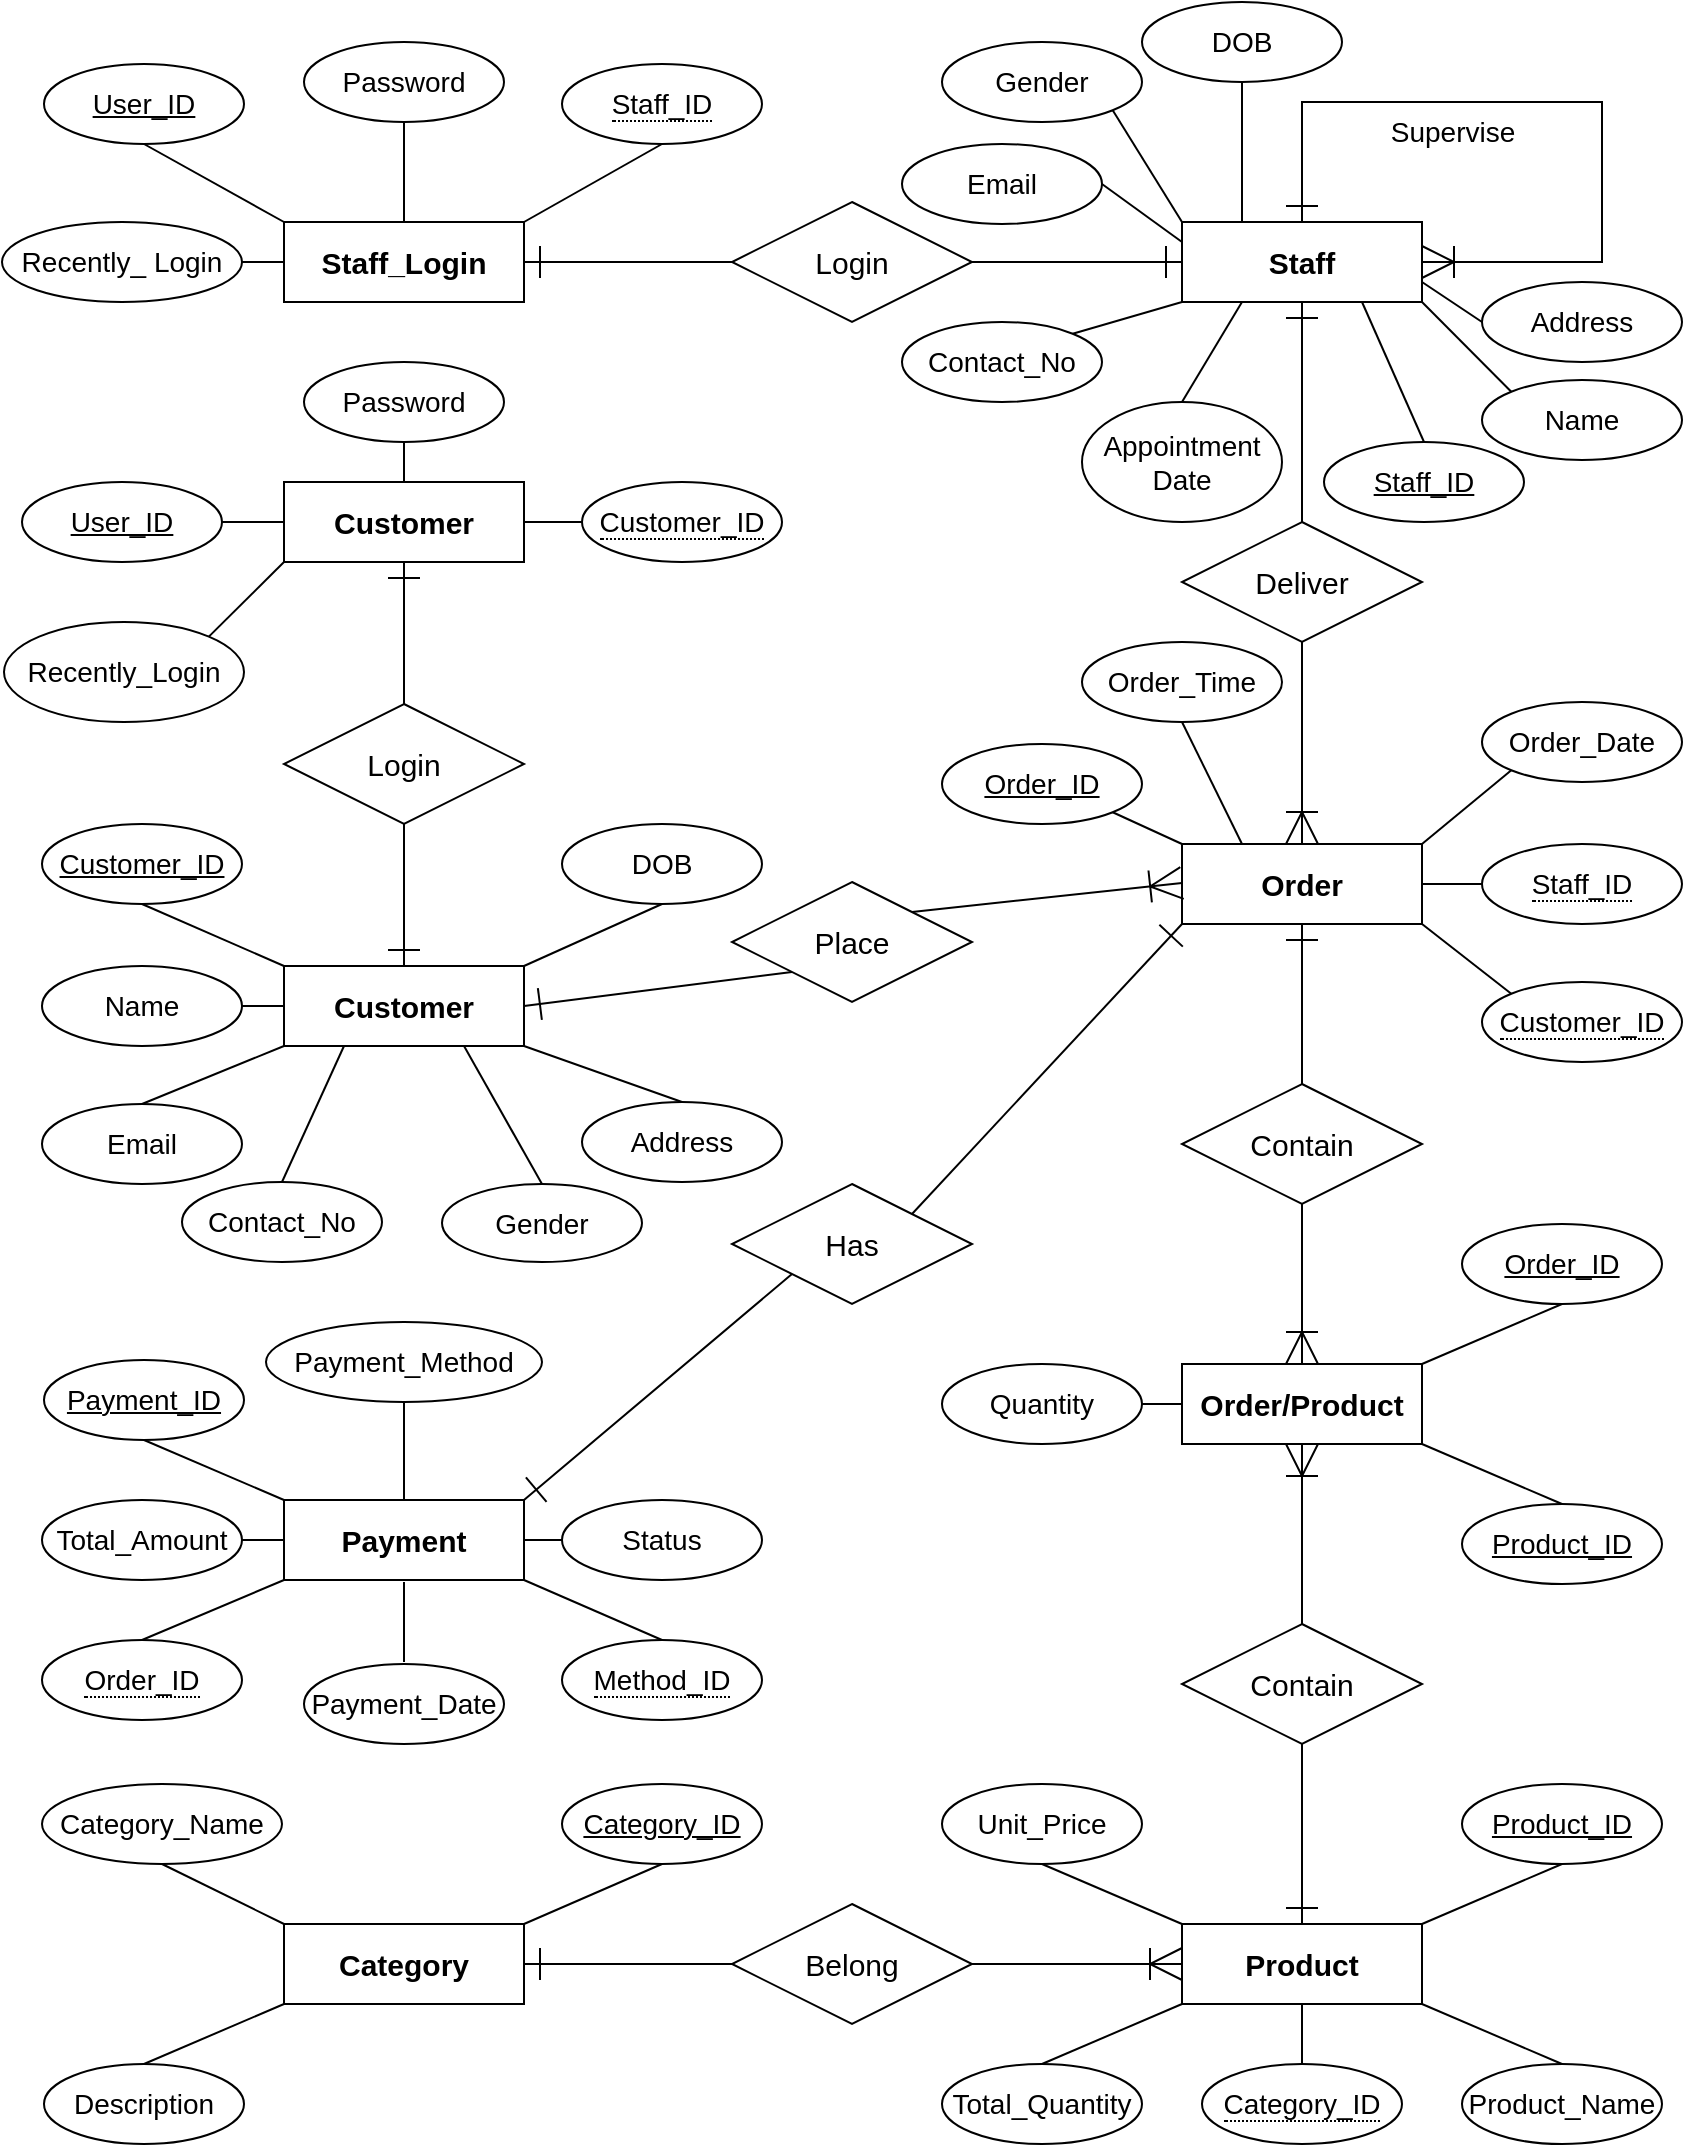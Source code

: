 <mxfile version="22.1.17" type="github">
  <diagram id="R2lEEEUBdFMjLlhIrx00" name="Page-1">
    <mxGraphModel dx="936" dy="636" grid="1" gridSize="10" guides="1" tooltips="1" connect="1" arrows="1" fold="1" page="1" pageScale="1" pageWidth="850" pageHeight="1100" math="0" shadow="0" extFonts="Permanent Marker^https://fonts.googleapis.com/css?family=Permanent+Marker">
      <root>
        <mxCell id="0" />
        <mxCell id="1" parent="0" />
        <mxCell id="HHtx3UaV1CVex7Vy0g1h-6" value="" style="endArrow=none;html=1;rounded=0;exitX=0;exitY=0;exitDx=0;exitDy=0;entryX=0.5;entryY=1;entryDx=0;entryDy=0;" parent="1" source="HHtx3UaV1CVex7Vy0g1h-28" target="HHtx3UaV1CVex7Vy0g1h-29" edge="1">
          <mxGeometry width="50" height="50" relative="1" as="geometry">
            <mxPoint x="160" y="492" as="sourcePoint" />
            <mxPoint x="80" y="462" as="targetPoint" />
          </mxGeometry>
        </mxCell>
        <mxCell id="HHtx3UaV1CVex7Vy0g1h-12" value="" style="endArrow=none;html=1;rounded=0;exitX=0;exitY=0.5;exitDx=0;exitDy=0;entryX=1;entryY=0.5;entryDx=0;entryDy=0;" parent="1" source="HHtx3UaV1CVex7Vy0g1h-28" target="HHtx3UaV1CVex7Vy0g1h-30" edge="1">
          <mxGeometry width="50" height="50" relative="1" as="geometry">
            <mxPoint x="160" y="522" as="sourcePoint" />
            <mxPoint x="120" y="522" as="targetPoint" />
          </mxGeometry>
        </mxCell>
        <mxCell id="HHtx3UaV1CVex7Vy0g1h-21" value="" style="endArrow=none;html=1;rounded=0;entryX=0.5;entryY=0;entryDx=0;entryDy=0;exitX=1;exitY=1;exitDx=0;exitDy=0;" parent="1" source="HHtx3UaV1CVex7Vy0g1h-28" target="HHtx3UaV1CVex7Vy0g1h-36" edge="1">
          <mxGeometry width="50" height="50" relative="1" as="geometry">
            <mxPoint x="220" y="492" as="sourcePoint" />
            <mxPoint x="220" y="440" as="targetPoint" />
          </mxGeometry>
        </mxCell>
        <mxCell id="HHtx3UaV1CVex7Vy0g1h-22" value="" style="endArrow=none;html=1;rounded=0;exitX=1;exitY=0;exitDx=0;exitDy=0;entryX=0.5;entryY=1;entryDx=0;entryDy=0;" parent="1" source="HHtx3UaV1CVex7Vy0g1h-28" target="HHtx3UaV1CVex7Vy0g1h-34" edge="1">
          <mxGeometry width="50" height="50" relative="1" as="geometry">
            <mxPoint x="250" y="492" as="sourcePoint" />
            <mxPoint x="297.109" y="456.142" as="targetPoint" />
          </mxGeometry>
        </mxCell>
        <mxCell id="HHtx3UaV1CVex7Vy0g1h-23" value="" style="endArrow=none;html=1;rounded=0;exitX=0.5;exitY=0;exitDx=0;exitDy=0;entryX=0;entryY=1;entryDx=0;entryDy=0;" parent="1" source="HHtx3UaV1CVex7Vy0g1h-32" target="HHtx3UaV1CVex7Vy0g1h-28" edge="1">
          <mxGeometry width="50" height="50" relative="1" as="geometry">
            <mxPoint x="95" y="582" as="sourcePoint" />
            <mxPoint x="160" y="552" as="targetPoint" />
          </mxGeometry>
        </mxCell>
        <mxCell id="HHtx3UaV1CVex7Vy0g1h-24" value="" style="endArrow=none;html=1;rounded=0;exitX=0.75;exitY=1;exitDx=0;exitDy=0;entryX=0.5;entryY=0;entryDx=0;entryDy=0;" parent="1" source="HHtx3UaV1CVex7Vy0g1h-28" target="HHtx3UaV1CVex7Vy0g1h-33" edge="1">
          <mxGeometry width="50" height="50" relative="1" as="geometry">
            <mxPoint x="250" y="552" as="sourcePoint" />
            <mxPoint x="281" y="592" as="targetPoint" />
          </mxGeometry>
        </mxCell>
        <mxCell id="HHtx3UaV1CVex7Vy0g1h-25" value="" style="endArrow=none;html=1;rounded=0;entryX=0.5;entryY=0;entryDx=0;entryDy=0;exitX=0.25;exitY=1;exitDx=0;exitDy=0;" parent="1" source="HHtx3UaV1CVex7Vy0g1h-28" target="HHtx3UaV1CVex7Vy0g1h-35" edge="1">
          <mxGeometry width="50" height="50" relative="1" as="geometry">
            <mxPoint x="200" y="580" as="sourcePoint" />
            <mxPoint x="220" y="592" as="targetPoint" />
          </mxGeometry>
        </mxCell>
        <mxCell id="HHtx3UaV1CVex7Vy0g1h-28" value="&lt;h3 style=&quot;border-color: var(--border-color);&quot;&gt;&lt;font style=&quot;border-color: var(--border-color); font-size: 15px;&quot; face=&quot;arial&quot;&gt;Customer&lt;/font&gt;&lt;/h3&gt;" style="whiteSpace=wrap;html=1;align=center;" parent="1" vertex="1">
          <mxGeometry x="141" y="492" width="120" height="40" as="geometry" />
        </mxCell>
        <mxCell id="HHtx3UaV1CVex7Vy0g1h-29" value="&lt;font style=&quot;font-size: 14px;&quot;&gt;Customer_ID&lt;/font&gt;" style="ellipse;whiteSpace=wrap;html=1;align=center;fontStyle=4;" parent="1" vertex="1">
          <mxGeometry x="20" y="421" width="100" height="40" as="geometry" />
        </mxCell>
        <mxCell id="HHtx3UaV1CVex7Vy0g1h-30" value="&lt;font style=&quot;font-size: 14px;&quot;&gt;Name&lt;/font&gt;" style="ellipse;whiteSpace=wrap;html=1;align=center;" parent="1" vertex="1">
          <mxGeometry x="20" y="492" width="100" height="40" as="geometry" />
        </mxCell>
        <mxCell id="HHtx3UaV1CVex7Vy0g1h-32" value="&lt;font style=&quot;font-size: 14px;&quot;&gt;Email&lt;/font&gt;" style="ellipse;whiteSpace=wrap;html=1;align=center;" parent="1" vertex="1">
          <mxGeometry x="20" y="561" width="100" height="40" as="geometry" />
        </mxCell>
        <mxCell id="HHtx3UaV1CVex7Vy0g1h-33" value="&lt;font style=&quot;font-size: 14px;&quot;&gt;Gender&lt;/font&gt;" style="ellipse;whiteSpace=wrap;html=1;align=center;" parent="1" vertex="1">
          <mxGeometry x="220" y="601" width="100" height="39" as="geometry" />
        </mxCell>
        <mxCell id="HHtx3UaV1CVex7Vy0g1h-34" value="&lt;font style=&quot;font-size: 14px;&quot;&gt;DOB&lt;/font&gt;" style="ellipse;whiteSpace=wrap;html=1;align=center;" parent="1" vertex="1">
          <mxGeometry x="280" y="421" width="100" height="40" as="geometry" />
        </mxCell>
        <mxCell id="HHtx3UaV1CVex7Vy0g1h-35" value="&lt;font style=&quot;font-size: 14px;&quot;&gt;Contact_No&lt;/font&gt;" style="ellipse;whiteSpace=wrap;html=1;align=center;" parent="1" vertex="1">
          <mxGeometry x="90" y="600" width="100" height="40" as="geometry" />
        </mxCell>
        <mxCell id="HHtx3UaV1CVex7Vy0g1h-36" value="&lt;font style=&quot;font-size: 14px;&quot;&gt;Address&lt;/font&gt;" style="ellipse;whiteSpace=wrap;html=1;align=center;" parent="1" vertex="1">
          <mxGeometry x="290" y="560" width="100" height="40" as="geometry" />
        </mxCell>
        <mxCell id="HHtx3UaV1CVex7Vy0g1h-38" value="&lt;font style=&quot;font-size: 15px;&quot;&gt;Place&lt;/font&gt;" style="shape=rhombus;perimeter=rhombusPerimeter;whiteSpace=wrap;html=1;align=center;" parent="1" vertex="1">
          <mxGeometry x="365" y="450" width="120" height="60" as="geometry" />
        </mxCell>
        <mxCell id="HHtx3UaV1CVex7Vy0g1h-39" value="&lt;h3 style=&quot;border-color: var(--border-color);&quot;&gt;&lt;font style=&quot;border-color: var(--border-color); font-size: 15px;&quot; face=&quot;arial&quot;&gt;Order&lt;/font&gt;&lt;/h3&gt;" style="whiteSpace=wrap;html=1;align=center;" parent="1" vertex="1">
          <mxGeometry x="590" y="431" width="120" height="40" as="geometry" />
        </mxCell>
        <mxCell id="HHtx3UaV1CVex7Vy0g1h-40" value="" style="endArrow=none;html=1;rounded=0;exitX=1;exitY=0.5;exitDx=0;exitDy=0;entryX=0;entryY=1;entryDx=0;entryDy=0;startArrow=ERone;startFill=0;targetPerimeterSpacing=13;startSize=14;" parent="1" source="HHtx3UaV1CVex7Vy0g1h-28" target="HHtx3UaV1CVex7Vy0g1h-38" edge="1">
          <mxGeometry relative="1" as="geometry">
            <mxPoint x="350" y="472" as="sourcePoint" />
            <mxPoint x="365" y="499" as="targetPoint" />
          </mxGeometry>
        </mxCell>
        <mxCell id="HHtx3UaV1CVex7Vy0g1h-42" value="" style="endArrow=ERoneToMany;html=1;rounded=0;exitX=1;exitY=0;exitDx=0;exitDy=0;entryX=0;entryY=0.5;entryDx=0;entryDy=0;startArrow=none;startFill=0;targetPerimeterSpacing=13;endFill=0;startSize=6;endSize=14;" parent="1" source="HHtx3UaV1CVex7Vy0g1h-38" edge="1">
          <mxGeometry relative="1" as="geometry">
            <mxPoint x="486" y="450.5" as="sourcePoint" />
            <mxPoint x="590" y="450.5" as="targetPoint" />
          </mxGeometry>
        </mxCell>
        <mxCell id="HHtx3UaV1CVex7Vy0g1h-43" value="&lt;font style=&quot;font-size: 14px;&quot;&gt;Order_ID&lt;/font&gt;" style="ellipse;whiteSpace=wrap;html=1;align=center;fontStyle=4;" parent="1" vertex="1">
          <mxGeometry x="470" y="381" width="100" height="40" as="geometry" />
        </mxCell>
        <mxCell id="HHtx3UaV1CVex7Vy0g1h-44" value="" style="endArrow=none;html=1;rounded=0;exitX=1;exitY=1;exitDx=0;exitDy=0;entryX=0;entryY=0;entryDx=0;entryDy=0;" parent="1" source="HHtx3UaV1CVex7Vy0g1h-43" target="HHtx3UaV1CVex7Vy0g1h-39" edge="1">
          <mxGeometry relative="1" as="geometry">
            <mxPoint x="350" y="561" as="sourcePoint" />
            <mxPoint x="510" y="561" as="targetPoint" />
          </mxGeometry>
        </mxCell>
        <mxCell id="HHtx3UaV1CVex7Vy0g1h-47" value="" style="endArrow=none;html=1;rounded=0;exitX=0;exitY=1;exitDx=0;exitDy=0;entryX=1;entryY=0;entryDx=0;entryDy=0;" parent="1" source="HHtx3UaV1CVex7Vy0g1h-51" target="HHtx3UaV1CVex7Vy0g1h-39" edge="1">
          <mxGeometry relative="1" as="geometry">
            <mxPoint x="800" y="462" as="sourcePoint" />
            <mxPoint x="800" y="502" as="targetPoint" />
          </mxGeometry>
        </mxCell>
        <mxCell id="HHtx3UaV1CVex7Vy0g1h-49" value="" style="endArrow=none;html=1;rounded=0;exitX=0.5;exitY=1;exitDx=0;exitDy=0;entryX=0.25;entryY=0;entryDx=0;entryDy=0;" parent="1" source="HHtx3UaV1CVex7Vy0g1h-53" target="HHtx3UaV1CVex7Vy0g1h-39" edge="1">
          <mxGeometry relative="1" as="geometry">
            <mxPoint x="780" y="391" as="sourcePoint" />
            <mxPoint x="660" y="441" as="targetPoint" />
          </mxGeometry>
        </mxCell>
        <mxCell id="HHtx3UaV1CVex7Vy0g1h-51" value="&lt;font style=&quot;font-size: 14px;&quot;&gt;Order_Date&lt;/font&gt;" style="ellipse;whiteSpace=wrap;html=1;align=center;" parent="1" vertex="1">
          <mxGeometry x="740" y="360" width="100" height="40" as="geometry" />
        </mxCell>
        <mxCell id="HHtx3UaV1CVex7Vy0g1h-53" value="&lt;font style=&quot;font-size: 14px;&quot;&gt;Order_Time&lt;/font&gt;" style="ellipse;whiteSpace=wrap;html=1;align=center;" parent="1" vertex="1">
          <mxGeometry x="540" y="330" width="100" height="40" as="geometry" />
        </mxCell>
        <mxCell id="HHtx3UaV1CVex7Vy0g1h-55" value="&lt;span style=&quot;border-bottom: 1px dotted&quot;&gt;&lt;font style=&quot;font-size: 14px;&quot;&gt;Customer_ID&lt;/font&gt;&lt;/span&gt;" style="ellipse;whiteSpace=wrap;html=1;align=center;" parent="1" vertex="1">
          <mxGeometry x="740" y="500" width="100" height="40" as="geometry" />
        </mxCell>
        <mxCell id="HHtx3UaV1CVex7Vy0g1h-56" value="" style="endArrow=none;html=1;rounded=0;exitX=1;exitY=1;exitDx=0;exitDy=0;entryX=0;entryY=0;entryDx=0;entryDy=0;" parent="1" source="HHtx3UaV1CVex7Vy0g1h-39" target="HHtx3UaV1CVex7Vy0g1h-55" edge="1">
          <mxGeometry relative="1" as="geometry">
            <mxPoint x="520" y="401" as="sourcePoint" />
            <mxPoint x="600" y="441" as="targetPoint" />
          </mxGeometry>
        </mxCell>
        <mxCell id="HHtx3UaV1CVex7Vy0g1h-58" value="&lt;span style=&quot;font-size: 15px;&quot;&gt;Contain&lt;/span&gt;" style="shape=rhombus;perimeter=rhombusPerimeter;whiteSpace=wrap;html=1;align=center;" parent="1" vertex="1">
          <mxGeometry x="590" y="551" width="120" height="60" as="geometry" />
        </mxCell>
        <mxCell id="HHtx3UaV1CVex7Vy0g1h-59" value="" style="endArrow=none;html=1;rounded=0;exitX=0.5;exitY=1;exitDx=0;exitDy=0;entryX=0.5;entryY=0;entryDx=0;entryDy=0;startArrow=ERone;startFill=0;targetPerimeterSpacing=13;endSize=6;startSize=14;" parent="1" source="HHtx3UaV1CVex7Vy0g1h-39" target="HHtx3UaV1CVex7Vy0g1h-58" edge="1">
          <mxGeometry relative="1" as="geometry">
            <mxPoint x="271" y="461" as="sourcePoint" />
            <mxPoint x="375" y="461" as="targetPoint" />
          </mxGeometry>
        </mxCell>
        <mxCell id="HHtx3UaV1CVex7Vy0g1h-60" value="&lt;h3 style=&quot;border-color: var(--border-color);&quot;&gt;&lt;font style=&quot;border-color: var(--border-color); font-size: 15px;&quot; face=&quot;arial&quot;&gt;Order/Product&lt;/font&gt;&lt;/h3&gt;" style="whiteSpace=wrap;html=1;align=center;" parent="1" vertex="1">
          <mxGeometry x="590" y="691" width="120" height="40" as="geometry" />
        </mxCell>
        <mxCell id="HHtx3UaV1CVex7Vy0g1h-61" value="" style="endArrow=ERoneToMany;html=1;rounded=0;exitX=0.5;exitY=1;exitDx=0;exitDy=0;entryX=0.5;entryY=0;entryDx=0;entryDy=0;startArrow=none;startFill=0;targetPerimeterSpacing=13;endFill=0;endSize=14;" parent="1" source="HHtx3UaV1CVex7Vy0g1h-58" target="HHtx3UaV1CVex7Vy0g1h-60" edge="1">
          <mxGeometry relative="1" as="geometry">
            <mxPoint x="496" y="460.5" as="sourcePoint" />
            <mxPoint x="600" y="460.5" as="targetPoint" />
          </mxGeometry>
        </mxCell>
        <mxCell id="HHtx3UaV1CVex7Vy0g1h-62" value="&lt;font style=&quot;font-size: 14px;&quot;&gt;Order_ID&lt;/font&gt;" style="ellipse;whiteSpace=wrap;html=1;align=center;fontStyle=4;" parent="1" vertex="1">
          <mxGeometry x="730" y="621" width="100" height="40" as="geometry" />
        </mxCell>
        <mxCell id="HHtx3UaV1CVex7Vy0g1h-63" value="&lt;font style=&quot;font-size: 14px;&quot;&gt;Product_ID&lt;/font&gt;" style="ellipse;whiteSpace=wrap;html=1;align=center;fontStyle=4;" parent="1" vertex="1">
          <mxGeometry x="730" y="761" width="100" height="40" as="geometry" />
        </mxCell>
        <mxCell id="HHtx3UaV1CVex7Vy0g1h-64" value="" style="endArrow=none;html=1;rounded=0;exitX=1;exitY=1;exitDx=0;exitDy=0;entryX=0.5;entryY=0;entryDx=0;entryDy=0;" parent="1" source="HHtx3UaV1CVex7Vy0g1h-60" target="HHtx3UaV1CVex7Vy0g1h-63" edge="1">
          <mxGeometry relative="1" as="geometry">
            <mxPoint x="720" y="481" as="sourcePoint" />
            <mxPoint x="780" y="521" as="targetPoint" />
          </mxGeometry>
        </mxCell>
        <mxCell id="HHtx3UaV1CVex7Vy0g1h-65" value="" style="endArrow=none;html=1;rounded=0;exitX=1;exitY=0;exitDx=0;exitDy=0;entryX=0.5;entryY=1;entryDx=0;entryDy=0;" parent="1" source="HHtx3UaV1CVex7Vy0g1h-60" target="HHtx3UaV1CVex7Vy0g1h-62" edge="1">
          <mxGeometry relative="1" as="geometry">
            <mxPoint x="730" y="491" as="sourcePoint" />
            <mxPoint x="790" y="531" as="targetPoint" />
          </mxGeometry>
        </mxCell>
        <mxCell id="HHtx3UaV1CVex7Vy0g1h-66" value="&lt;span style=&quot;font-size: 14px;&quot;&gt;Quantity&lt;/span&gt;" style="ellipse;whiteSpace=wrap;html=1;align=center;" parent="1" vertex="1">
          <mxGeometry x="470" y="691" width="100" height="40" as="geometry" />
        </mxCell>
        <mxCell id="HHtx3UaV1CVex7Vy0g1h-67" value="" style="endArrow=none;html=1;rounded=0;exitX=1;exitY=0.5;exitDx=0;exitDy=0;entryX=0;entryY=0.5;entryDx=0;entryDy=0;" parent="1" source="HHtx3UaV1CVex7Vy0g1h-66" target="HHtx3UaV1CVex7Vy0g1h-60" edge="1">
          <mxGeometry relative="1" as="geometry">
            <mxPoint x="660" y="401" as="sourcePoint" />
            <mxPoint x="660" y="441" as="targetPoint" />
          </mxGeometry>
        </mxCell>
        <mxCell id="HHtx3UaV1CVex7Vy0g1h-68" value="&lt;span style=&quot;font-size: 15px;&quot;&gt;Contain&lt;/span&gt;" style="shape=rhombus;perimeter=rhombusPerimeter;whiteSpace=wrap;html=1;align=center;" parent="1" vertex="1">
          <mxGeometry x="590" y="821" width="120" height="60" as="geometry" />
        </mxCell>
        <mxCell id="HHtx3UaV1CVex7Vy0g1h-70" value="&lt;h3 style=&quot;border-color: var(--border-color);&quot;&gt;&lt;font style=&quot;border-color: var(--border-color); font-size: 15px;&quot; face=&quot;arial&quot;&gt;Product&lt;/font&gt;&lt;/h3&gt;" style="whiteSpace=wrap;html=1;align=center;" parent="1" vertex="1">
          <mxGeometry x="590" y="971" width="120" height="40" as="geometry" />
        </mxCell>
        <mxCell id="HHtx3UaV1CVex7Vy0g1h-71" value="" style="endArrow=none;html=1;rounded=0;exitX=0.5;exitY=0;exitDx=0;exitDy=0;entryX=0.5;entryY=1;entryDx=0;entryDy=0;startArrow=ERone;startFill=0;targetPerimeterSpacing=13;endSize=6;startSize=14;" parent="1" source="HHtx3UaV1CVex7Vy0g1h-70" target="HHtx3UaV1CVex7Vy0g1h-68" edge="1">
          <mxGeometry relative="1" as="geometry">
            <mxPoint x="660" y="481" as="sourcePoint" />
            <mxPoint x="660" y="561" as="targetPoint" />
          </mxGeometry>
        </mxCell>
        <mxCell id="HHtx3UaV1CVex7Vy0g1h-72" value="&lt;font style=&quot;font-size: 14px;&quot;&gt;Product_ID&lt;/font&gt;" style="ellipse;whiteSpace=wrap;html=1;align=center;fontStyle=4;" parent="1" vertex="1">
          <mxGeometry x="730" y="901" width="100" height="40" as="geometry" />
        </mxCell>
        <mxCell id="HHtx3UaV1CVex7Vy0g1h-73" value="" style="endArrow=none;html=1;rounded=0;exitX=1;exitY=0;exitDx=0;exitDy=0;entryX=0.5;entryY=1;entryDx=0;entryDy=0;" parent="1" source="HHtx3UaV1CVex7Vy0g1h-70" target="HHtx3UaV1CVex7Vy0g1h-72" edge="1">
          <mxGeometry relative="1" as="geometry">
            <mxPoint x="720" y="701" as="sourcePoint" />
            <mxPoint x="780" y="671" as="targetPoint" />
          </mxGeometry>
        </mxCell>
        <mxCell id="HHtx3UaV1CVex7Vy0g1h-74" value="&lt;span style=&quot;font-size: 14px;&quot;&gt;Product_Name&lt;/span&gt;" style="ellipse;whiteSpace=wrap;html=1;align=center;" parent="1" vertex="1">
          <mxGeometry x="730" y="1041" width="100" height="40" as="geometry" />
        </mxCell>
        <mxCell id="HHtx3UaV1CVex7Vy0g1h-75" value="" style="endArrow=none;html=1;rounded=0;exitX=1;exitY=1;exitDx=0;exitDy=0;entryX=0.5;entryY=0;entryDx=0;entryDy=0;" parent="1" source="HHtx3UaV1CVex7Vy0g1h-70" target="HHtx3UaV1CVex7Vy0g1h-74" edge="1">
          <mxGeometry relative="1" as="geometry">
            <mxPoint x="720" y="981" as="sourcePoint" />
            <mxPoint x="780" y="951" as="targetPoint" />
          </mxGeometry>
        </mxCell>
        <mxCell id="HHtx3UaV1CVex7Vy0g1h-76" value="&lt;span style=&quot;font-size: 14px;&quot;&gt;Total_Quantity&lt;/span&gt;" style="ellipse;whiteSpace=wrap;html=1;align=center;" parent="1" vertex="1">
          <mxGeometry x="470" y="1041" width="100" height="40" as="geometry" />
        </mxCell>
        <mxCell id="HHtx3UaV1CVex7Vy0g1h-77" value="" style="endArrow=none;html=1;rounded=0;exitX=0;exitY=1;exitDx=0;exitDy=0;entryX=0.5;entryY=0;entryDx=0;entryDy=0;" parent="1" source="HHtx3UaV1CVex7Vy0g1h-70" target="HHtx3UaV1CVex7Vy0g1h-76" edge="1">
          <mxGeometry relative="1" as="geometry">
            <mxPoint x="720" y="1021" as="sourcePoint" />
            <mxPoint x="790" y="961" as="targetPoint" />
          </mxGeometry>
        </mxCell>
        <mxCell id="HHtx3UaV1CVex7Vy0g1h-78" value="&lt;span style=&quot;font-size: 14px;&quot;&gt;Unit_Price&lt;/span&gt;" style="ellipse;whiteSpace=wrap;html=1;align=center;" parent="1" vertex="1">
          <mxGeometry x="470" y="901" width="100" height="40" as="geometry" />
        </mxCell>
        <mxCell id="HHtx3UaV1CVex7Vy0g1h-79" value="" style="endArrow=none;html=1;rounded=0;exitX=0;exitY=0;exitDx=0;exitDy=0;entryX=0.5;entryY=1;entryDx=0;entryDy=0;" parent="1" source="HHtx3UaV1CVex7Vy0g1h-70" target="HHtx3UaV1CVex7Vy0g1h-78" edge="1">
          <mxGeometry relative="1" as="geometry">
            <mxPoint x="520" y="1031" as="sourcePoint" />
            <mxPoint x="530" y="941" as="targetPoint" />
          </mxGeometry>
        </mxCell>
        <mxCell id="HHtx3UaV1CVex7Vy0g1h-81" value="&lt;span style=&quot;font-size: 15px;&quot;&gt;Belong&lt;/span&gt;" style="shape=rhombus;perimeter=rhombusPerimeter;whiteSpace=wrap;html=1;align=center;" parent="1" vertex="1">
          <mxGeometry x="365" y="961" width="120" height="60" as="geometry" />
        </mxCell>
        <mxCell id="HHtx3UaV1CVex7Vy0g1h-82" value="" style="endArrow=none;html=1;rounded=0;exitX=1;exitY=0.5;exitDx=0;exitDy=0;entryX=0;entryY=0.5;entryDx=0;entryDy=0;startArrow=ERone;startFill=0;targetPerimeterSpacing=13;endSize=6;startSize=14;" parent="1" source="HHtx3UaV1CVex7Vy0g1h-84" target="HHtx3UaV1CVex7Vy0g1h-81" edge="1">
          <mxGeometry relative="1" as="geometry">
            <mxPoint x="660" y="981" as="sourcePoint" />
            <mxPoint x="660" y="891" as="targetPoint" />
          </mxGeometry>
        </mxCell>
        <mxCell id="HHtx3UaV1CVex7Vy0g1h-83" value="" style="endArrow=none;html=1;rounded=0;exitX=0;exitY=0.5;exitDx=0;exitDy=0;entryX=1;entryY=0.5;entryDx=0;entryDy=0;startArrow=ERoneToMany;startFill=0;targetPerimeterSpacing=13;endSize=6;startSize=14;" parent="1" source="HHtx3UaV1CVex7Vy0g1h-70" target="HHtx3UaV1CVex7Vy0g1h-81" edge="1">
          <mxGeometry relative="1" as="geometry">
            <mxPoint x="670" y="991" as="sourcePoint" />
            <mxPoint x="670" y="901" as="targetPoint" />
          </mxGeometry>
        </mxCell>
        <mxCell id="HHtx3UaV1CVex7Vy0g1h-84" value="&lt;h3 style=&quot;border-color: var(--border-color);&quot;&gt;&lt;font style=&quot;border-color: var(--border-color); font-size: 15px;&quot; face=&quot;arial&quot;&gt;Category&lt;/font&gt;&lt;/h3&gt;" style="whiteSpace=wrap;html=1;align=center;" parent="1" vertex="1">
          <mxGeometry x="141" y="971" width="120" height="40" as="geometry" />
        </mxCell>
        <mxCell id="HHtx3UaV1CVex7Vy0g1h-85" value="&lt;font style=&quot;font-size: 14px;&quot;&gt;Category_ID&lt;/font&gt;" style="ellipse;whiteSpace=wrap;html=1;align=center;fontStyle=4;" parent="1" vertex="1">
          <mxGeometry x="280" y="901" width="100" height="40" as="geometry" />
        </mxCell>
        <mxCell id="HHtx3UaV1CVex7Vy0g1h-88" value="" style="endArrow=none;html=1;rounded=0;exitX=1;exitY=0;exitDx=0;exitDy=0;entryX=0.5;entryY=1;entryDx=0;entryDy=0;" parent="1" source="HHtx3UaV1CVex7Vy0g1h-84" target="HHtx3UaV1CVex7Vy0g1h-85" edge="1">
          <mxGeometry relative="1" as="geometry">
            <mxPoint x="600" y="981" as="sourcePoint" />
            <mxPoint x="530" y="951" as="targetPoint" />
          </mxGeometry>
        </mxCell>
        <mxCell id="HHtx3UaV1CVex7Vy0g1h-89" value="&lt;span style=&quot;font-size: 14px;&quot;&gt;Category_Name&lt;/span&gt;" style="ellipse;whiteSpace=wrap;html=1;align=center;" parent="1" vertex="1">
          <mxGeometry x="20" y="901" width="120" height="40" as="geometry" />
        </mxCell>
        <mxCell id="HHtx3UaV1CVex7Vy0g1h-92" value="" style="endArrow=none;html=1;rounded=0;exitX=0;exitY=0;exitDx=0;exitDy=0;entryX=0.5;entryY=1;entryDx=0;entryDy=0;" parent="1" source="HHtx3UaV1CVex7Vy0g1h-84" target="HHtx3UaV1CVex7Vy0g1h-89" edge="1">
          <mxGeometry relative="1" as="geometry">
            <mxPoint x="271" y="981" as="sourcePoint" />
            <mxPoint x="340" y="951" as="targetPoint" />
          </mxGeometry>
        </mxCell>
        <mxCell id="HHtx3UaV1CVex7Vy0g1h-93" value="&lt;span style=&quot;font-size: 14px;&quot;&gt;Description&lt;/span&gt;" style="ellipse;whiteSpace=wrap;html=1;align=center;" parent="1" vertex="1">
          <mxGeometry x="21" y="1041" width="100" height="40" as="geometry" />
        </mxCell>
        <mxCell id="HHtx3UaV1CVex7Vy0g1h-94" value="" style="endArrow=none;html=1;rounded=0;exitX=0;exitY=1;exitDx=0;exitDy=0;entryX=0.5;entryY=0;entryDx=0;entryDy=0;" parent="1" source="HHtx3UaV1CVex7Vy0g1h-84" target="HHtx3UaV1CVex7Vy0g1h-93" edge="1">
          <mxGeometry relative="1" as="geometry">
            <mxPoint x="141" y="1011" as="sourcePoint" />
            <mxPoint x="341" y="961" as="targetPoint" />
          </mxGeometry>
        </mxCell>
        <mxCell id="HHtx3UaV1CVex7Vy0g1h-95" value="&lt;h3 style=&quot;border-color: var(--border-color);&quot;&gt;&lt;font style=&quot;border-color: var(--border-color); font-size: 15px;&quot; face=&quot;arial&quot;&gt;Payment&lt;/font&gt;&lt;/h3&gt;" style="whiteSpace=wrap;html=1;align=center;" parent="1" vertex="1">
          <mxGeometry x="141" y="759" width="120" height="40" as="geometry" />
        </mxCell>
        <mxCell id="HHtx3UaV1CVex7Vy0g1h-96" value="&lt;span style=&quot;font-size: 15px;&quot;&gt;Has&lt;/span&gt;" style="shape=rhombus;perimeter=rhombusPerimeter;whiteSpace=wrap;html=1;align=center;" parent="1" vertex="1">
          <mxGeometry x="365" y="601" width="120" height="60" as="geometry" />
        </mxCell>
        <mxCell id="HHtx3UaV1CVex7Vy0g1h-97" value="" style="endArrow=none;html=1;rounded=0;exitX=0;exitY=1;exitDx=0;exitDy=0;entryX=1;entryY=0;entryDx=0;entryDy=0;startArrow=ERone;startFill=0;targetPerimeterSpacing=13;endSize=6;startSize=14;" parent="1" source="HHtx3UaV1CVex7Vy0g1h-39" target="HHtx3UaV1CVex7Vy0g1h-96" edge="1">
          <mxGeometry relative="1" as="geometry">
            <mxPoint x="660" y="481" as="sourcePoint" />
            <mxPoint x="660" y="561" as="targetPoint" />
          </mxGeometry>
        </mxCell>
        <mxCell id="HHtx3UaV1CVex7Vy0g1h-98" value="" style="endArrow=none;html=1;rounded=0;exitX=1;exitY=0;exitDx=0;exitDy=0;entryX=0;entryY=1;entryDx=0;entryDy=0;startArrow=ERone;startFill=0;targetPerimeterSpacing=13;endSize=6;startSize=14;" parent="1" source="HHtx3UaV1CVex7Vy0g1h-95" target="HHtx3UaV1CVex7Vy0g1h-96" edge="1">
          <mxGeometry relative="1" as="geometry">
            <mxPoint x="600" y="601" as="sourcePoint" />
            <mxPoint x="465" y="696" as="targetPoint" />
          </mxGeometry>
        </mxCell>
        <mxCell id="HHtx3UaV1CVex7Vy0g1h-99" value="&lt;font style=&quot;font-size: 14px;&quot;&gt;Payment_ID&lt;/font&gt;" style="ellipse;whiteSpace=wrap;html=1;align=center;fontStyle=4;" parent="1" vertex="1">
          <mxGeometry x="21" y="689" width="100" height="40" as="geometry" />
        </mxCell>
        <mxCell id="HHtx3UaV1CVex7Vy0g1h-100" value="" style="endArrow=none;html=1;rounded=0;exitX=0;exitY=0;exitDx=0;exitDy=0;entryX=0.5;entryY=1;entryDx=0;entryDy=0;" parent="1" source="HHtx3UaV1CVex7Vy0g1h-95" target="HHtx3UaV1CVex7Vy0g1h-99" edge="1">
          <mxGeometry width="50" height="50" relative="1" as="geometry">
            <mxPoint x="151" y="509" as="sourcePoint" />
            <mxPoint x="80" y="478" as="targetPoint" />
          </mxGeometry>
        </mxCell>
        <mxCell id="HHtx3UaV1CVex7Vy0g1h-101" value="&lt;span style=&quot;border-bottom: 1px dotted&quot;&gt;&lt;font style=&quot;font-size: 14px;&quot;&gt;Category_ID&lt;/font&gt;&lt;/span&gt;" style="ellipse;whiteSpace=wrap;html=1;align=center;" parent="1" vertex="1">
          <mxGeometry x="600" y="1041" width="100" height="40" as="geometry" />
        </mxCell>
        <mxCell id="HHtx3UaV1CVex7Vy0g1h-102" value="" style="endArrow=none;html=1;rounded=0;exitX=0.5;exitY=1;exitDx=0;exitDy=0;entryX=0.5;entryY=0;entryDx=0;entryDy=0;" parent="1" source="HHtx3UaV1CVex7Vy0g1h-70" target="HHtx3UaV1CVex7Vy0g1h-101" edge="1">
          <mxGeometry relative="1" as="geometry">
            <mxPoint x="580" y="1012" as="sourcePoint" />
            <mxPoint x="470" y="982" as="targetPoint" />
          </mxGeometry>
        </mxCell>
        <mxCell id="HHtx3UaV1CVex7Vy0g1h-105" value="&lt;span style=&quot;font-size: 14px;&quot;&gt;Payment_Date&lt;/span&gt;" style="ellipse;whiteSpace=wrap;html=1;align=center;" parent="1" vertex="1">
          <mxGeometry x="151" y="841" width="100" height="40" as="geometry" />
        </mxCell>
        <mxCell id="HHtx3UaV1CVex7Vy0g1h-106" value="" style="endArrow=none;html=1;rounded=0;" parent="1" edge="1">
          <mxGeometry relative="1" as="geometry">
            <mxPoint x="201" y="800" as="sourcePoint" />
            <mxPoint x="201" y="840" as="targetPoint" />
          </mxGeometry>
        </mxCell>
        <mxCell id="HHtx3UaV1CVex7Vy0g1h-107" value="" style="endArrow=none;html=1;rounded=0;exitX=0;exitY=0.5;exitDx=0;exitDy=0;entryX=1;entryY=0.5;entryDx=0;entryDy=0;" parent="1" source="HHtx3UaV1CVex7Vy0g1h-95" target="HHtx3UaV1CVex7Vy0g1h-108" edge="1">
          <mxGeometry relative="1" as="geometry">
            <mxPoint x="70" y="829" as="sourcePoint" />
            <mxPoint x="80" y="799" as="targetPoint" />
          </mxGeometry>
        </mxCell>
        <mxCell id="HHtx3UaV1CVex7Vy0g1h-108" value="&lt;span style=&quot;font-size: 14px;&quot;&gt;Total_Amount&lt;/span&gt;" style="ellipse;whiteSpace=wrap;html=1;align=center;" parent="1" vertex="1">
          <mxGeometry x="20" y="759" width="100" height="40" as="geometry" />
        </mxCell>
        <mxCell id="HHtx3UaV1CVex7Vy0g1h-122" value="&lt;span style=&quot;font-size: 14px;&quot;&gt;Status&lt;/span&gt;" style="ellipse;whiteSpace=wrap;html=1;align=center;" parent="1" vertex="1">
          <mxGeometry x="280" y="759" width="100" height="40" as="geometry" />
        </mxCell>
        <mxCell id="HHtx3UaV1CVex7Vy0g1h-123" value="" style="endArrow=none;html=1;rounded=0;exitX=0;exitY=0.5;exitDx=0;exitDy=0;entryX=1;entryY=0.5;entryDx=0;entryDy=0;" parent="1" source="HHtx3UaV1CVex7Vy0g1h-122" target="HHtx3UaV1CVex7Vy0g1h-95" edge="1">
          <mxGeometry relative="1" as="geometry">
            <mxPoint x="161" y="799" as="sourcePoint" />
            <mxPoint x="261" y="859" as="targetPoint" />
          </mxGeometry>
        </mxCell>
        <mxCell id="AiX_4-s-TuDO2tEeygY4-3" value="&lt;span style=&quot;border-bottom: 1px dotted&quot;&gt;&lt;font style=&quot;font-size: 14px;&quot;&gt;Order_ID&lt;/font&gt;&lt;/span&gt;" style="ellipse;whiteSpace=wrap;html=1;align=center;" parent="1" vertex="1">
          <mxGeometry x="20" y="829" width="100" height="40" as="geometry" />
        </mxCell>
        <mxCell id="AiX_4-s-TuDO2tEeygY4-4" value="" style="endArrow=none;html=1;rounded=0;exitX=0;exitY=1;exitDx=0;exitDy=0;entryX=0.5;entryY=0;entryDx=0;entryDy=0;" parent="1" source="HHtx3UaV1CVex7Vy0g1h-95" target="AiX_4-s-TuDO2tEeygY4-3" edge="1">
          <mxGeometry width="50" height="50" relative="1" as="geometry">
            <mxPoint x="151" y="769" as="sourcePoint" />
            <mxPoint x="81" y="739" as="targetPoint" />
          </mxGeometry>
        </mxCell>
        <mxCell id="_4BMldJwjPMDbOaGEeak-11" value="&lt;span style=&quot;border-bottom: 1px dotted&quot;&gt;&lt;font style=&quot;font-size: 14px;&quot;&gt;Method_ID&lt;/font&gt;&lt;/span&gt;" style="ellipse;whiteSpace=wrap;html=1;align=center;" parent="1" vertex="1">
          <mxGeometry x="280" y="829" width="100" height="40" as="geometry" />
        </mxCell>
        <mxCell id="_4BMldJwjPMDbOaGEeak-12" value="" style="endArrow=none;html=1;rounded=0;exitX=1;exitY=1;exitDx=0;exitDy=0;entryX=0.5;entryY=0;entryDx=0;entryDy=0;" parent="1" source="HHtx3UaV1CVex7Vy0g1h-95" target="_4BMldJwjPMDbOaGEeak-11" edge="1">
          <mxGeometry width="50" height="50" relative="1" as="geometry">
            <mxPoint x="401" y="799" as="sourcePoint" />
            <mxPoint x="341" y="739" as="targetPoint" />
          </mxGeometry>
        </mxCell>
        <mxCell id="ObYPDV4feWsiStuhIS4X-1" value="" style="endArrow=ERoneToMany;html=1;rounded=0;entryX=0.5;entryY=1;entryDx=0;entryDy=0;startArrow=none;startFill=0;targetPerimeterSpacing=13;endFill=0;endSize=14;exitX=0.5;exitY=0;exitDx=0;exitDy=0;" parent="1" source="HHtx3UaV1CVex7Vy0g1h-68" target="HHtx3UaV1CVex7Vy0g1h-60" edge="1">
          <mxGeometry relative="1" as="geometry">
            <mxPoint x="660" y="621" as="sourcePoint" />
            <mxPoint x="660" y="701" as="targetPoint" />
          </mxGeometry>
        </mxCell>
        <mxCell id="ObYPDV4feWsiStuhIS4X-2" value="&lt;h3 style=&quot;border-color: var(--border-color);&quot;&gt;&lt;font style=&quot;border-color: var(--border-color); font-size: 15px;&quot; face=&quot;arial&quot;&gt;Staff&lt;/font&gt;&lt;/h3&gt;" style="whiteSpace=wrap;html=1;align=center;" parent="1" vertex="1">
          <mxGeometry x="590" y="120" width="120" height="40" as="geometry" />
        </mxCell>
        <mxCell id="ObYPDV4feWsiStuhIS4X-3" value="&lt;font style=&quot;font-size: 15px;&quot;&gt;Deliver&lt;/font&gt;" style="shape=rhombus;perimeter=rhombusPerimeter;whiteSpace=wrap;html=1;align=center;" parent="1" vertex="1">
          <mxGeometry x="590" y="270" width="120" height="60" as="geometry" />
        </mxCell>
        <mxCell id="ObYPDV4feWsiStuhIS4X-4" value="" style="endArrow=none;html=1;rounded=0;exitX=0.5;exitY=1;exitDx=0;exitDy=0;startArrow=ERone;startFill=0;targetPerimeterSpacing=13;endSize=6;startSize=14;entryX=0.5;entryY=0;entryDx=0;entryDy=0;" parent="1" source="ObYPDV4feWsiStuhIS4X-2" target="ObYPDV4feWsiStuhIS4X-3" edge="1">
          <mxGeometry relative="1" as="geometry">
            <mxPoint x="649.5" y="180" as="sourcePoint" />
            <mxPoint x="650" y="260" as="targetPoint" />
          </mxGeometry>
        </mxCell>
        <mxCell id="ObYPDV4feWsiStuhIS4X-5" value="" style="endArrow=ERoneToMany;html=1;rounded=0;exitX=0.5;exitY=1;exitDx=0;exitDy=0;entryX=0.5;entryY=0;entryDx=0;entryDy=0;startArrow=none;startFill=0;targetPerimeterSpacing=13;endFill=0;endSize=14;" parent="1" source="ObYPDV4feWsiStuhIS4X-3" target="HHtx3UaV1CVex7Vy0g1h-39" edge="1">
          <mxGeometry relative="1" as="geometry">
            <mxPoint x="660" y="330" as="sourcePoint" />
            <mxPoint x="660" y="410" as="targetPoint" />
          </mxGeometry>
        </mxCell>
        <mxCell id="ObYPDV4feWsiStuhIS4X-7" value="" style="endArrow=none;html=1;rounded=0;exitX=0.5;exitY=0;exitDx=0;exitDy=0;entryX=0.75;entryY=1;entryDx=0;entryDy=0;" parent="1" source="ObYPDV4feWsiStuhIS4X-31" target="ObYPDV4feWsiStuhIS4X-2" edge="1">
          <mxGeometry relative="1" as="geometry">
            <mxPoint x="711" y="230" as="sourcePoint" />
            <mxPoint x="425" y="131" as="targetPoint" />
          </mxGeometry>
        </mxCell>
        <mxCell id="ObYPDV4feWsiStuhIS4X-8" style="edgeStyle=orthogonalEdgeStyle;rounded=0;orthogonalLoop=1;jettySize=auto;html=1;entryX=1;entryY=0.5;entryDx=0;entryDy=0;endArrow=ERoneToMany;endFill=0;startSize=14;targetPerimeterSpacing=14;startArrow=ERone;startFill=0;endSize=14;" parent="1" source="ObYPDV4feWsiStuhIS4X-2" target="ObYPDV4feWsiStuhIS4X-2" edge="1">
          <mxGeometry relative="1" as="geometry">
            <Array as="points">
              <mxPoint x="650" y="60" />
              <mxPoint x="800" y="60" />
              <mxPoint x="800" y="140" />
            </Array>
          </mxGeometry>
        </mxCell>
        <mxCell id="ObYPDV4feWsiStuhIS4X-9" value="&lt;p&gt;&lt;font face=&quot;arial&quot; style=&quot;font-size: 14px;&quot;&gt;Supervise&lt;/font&gt;&lt;/p&gt;" style="text;html=1;align=center;verticalAlign=middle;resizable=0;points=[];autosize=1;strokeColor=none;fillColor=none;" parent="1" vertex="1">
          <mxGeometry x="680" y="50" width="90" height="50" as="geometry" />
        </mxCell>
        <mxCell id="ObYPDV4feWsiStuhIS4X-10" value="&lt;span style=&quot;font-size: 14px;&quot;&gt;Address&lt;/span&gt;" style="ellipse;whiteSpace=wrap;html=1;align=center;" parent="1" vertex="1">
          <mxGeometry x="740" y="150" width="100" height="40" as="geometry" />
        </mxCell>
        <mxCell id="ObYPDV4feWsiStuhIS4X-11" value="" style="endArrow=none;html=1;rounded=0;exitX=0;exitY=0.5;exitDx=0;exitDy=0;entryX=1;entryY=0.75;entryDx=0;entryDy=0;" parent="1" source="ObYPDV4feWsiStuhIS4X-10" target="ObYPDV4feWsiStuhIS4X-2" edge="1">
          <mxGeometry relative="1" as="geometry">
            <mxPoint x="740" y="240" as="sourcePoint" />
            <mxPoint x="690" y="170" as="targetPoint" />
          </mxGeometry>
        </mxCell>
        <mxCell id="ObYPDV4feWsiStuhIS4X-12" value="&lt;span style=&quot;font-size: 14px;&quot;&gt;Appointment Date&lt;/span&gt;" style="ellipse;whiteSpace=wrap;html=1;align=center;" parent="1" vertex="1">
          <mxGeometry x="540" y="210" width="100" height="60" as="geometry" />
        </mxCell>
        <mxCell id="ObYPDV4feWsiStuhIS4X-13" value="" style="endArrow=none;html=1;rounded=0;exitX=0.5;exitY=0;exitDx=0;exitDy=0;entryX=0.25;entryY=1;entryDx=0;entryDy=0;" parent="1" source="ObYPDV4feWsiStuhIS4X-12" target="ObYPDV4feWsiStuhIS4X-2" edge="1">
          <mxGeometry relative="1" as="geometry">
            <mxPoint x="740" y="240" as="sourcePoint" />
            <mxPoint x="690" y="170" as="targetPoint" />
          </mxGeometry>
        </mxCell>
        <mxCell id="ObYPDV4feWsiStuhIS4X-14" value="&lt;span style=&quot;font-size: 14px;&quot;&gt;Contact_No&lt;/span&gt;" style="ellipse;whiteSpace=wrap;html=1;align=center;" parent="1" vertex="1">
          <mxGeometry x="450" y="170" width="100" height="40" as="geometry" />
        </mxCell>
        <mxCell id="ObYPDV4feWsiStuhIS4X-15" value="" style="endArrow=none;html=1;rounded=0;exitX=1;exitY=0;exitDx=0;exitDy=0;entryX=0;entryY=1;entryDx=0;entryDy=0;" parent="1" source="ObYPDV4feWsiStuhIS4X-14" target="ObYPDV4feWsiStuhIS4X-2" edge="1">
          <mxGeometry relative="1" as="geometry">
            <mxPoint x="750" y="200" as="sourcePoint" />
            <mxPoint x="720" y="170" as="targetPoint" />
          </mxGeometry>
        </mxCell>
        <mxCell id="ObYPDV4feWsiStuhIS4X-16" value="&lt;span style=&quot;font-size: 15px;&quot;&gt;Login&lt;/span&gt;" style="shape=rhombus;perimeter=rhombusPerimeter;whiteSpace=wrap;html=1;align=center;" parent="1" vertex="1">
          <mxGeometry x="365" y="110" width="120" height="60" as="geometry" />
        </mxCell>
        <mxCell id="ObYPDV4feWsiStuhIS4X-17" value="" style="endArrow=none;html=1;rounded=0;exitX=0;exitY=0.5;exitDx=0;exitDy=0;entryX=1;entryY=0.5;entryDx=0;entryDy=0;startArrow=ERone;startFill=0;targetPerimeterSpacing=13;startSize=14;" parent="1" source="ObYPDV4feWsiStuhIS4X-2" target="ObYPDV4feWsiStuhIS4X-16" edge="1">
          <mxGeometry relative="1" as="geometry">
            <mxPoint x="271" y="461" as="sourcePoint" />
            <mxPoint x="375" y="461" as="targetPoint" />
          </mxGeometry>
        </mxCell>
        <mxCell id="ObYPDV4feWsiStuhIS4X-18" value="&lt;h3 style=&quot;border-color: var(--border-color);&quot;&gt;&lt;font style=&quot;border-color: var(--border-color); font-size: 15px;&quot; face=&quot;arial&quot;&gt;Staff_Login&lt;/font&gt;&lt;/h3&gt;" style="whiteSpace=wrap;html=1;align=center;" parent="1" vertex="1">
          <mxGeometry x="141" y="120" width="120" height="40" as="geometry" />
        </mxCell>
        <mxCell id="ObYPDV4feWsiStuhIS4X-19" value="" style="endArrow=none;html=1;rounded=0;exitX=1;exitY=0.5;exitDx=0;exitDy=0;entryX=0;entryY=0.5;entryDx=0;entryDy=0;startArrow=ERone;startFill=0;targetPerimeterSpacing=13;startSize=14;" parent="1" source="ObYPDV4feWsiStuhIS4X-18" target="ObYPDV4feWsiStuhIS4X-16" edge="1">
          <mxGeometry relative="1" as="geometry">
            <mxPoint x="600" y="150" as="sourcePoint" />
            <mxPoint x="495" y="150" as="targetPoint" />
          </mxGeometry>
        </mxCell>
        <mxCell id="ObYPDV4feWsiStuhIS4X-20" value="&lt;span style=&quot;font-size: 14px;&quot;&gt;Gender&lt;/span&gt;" style="ellipse;whiteSpace=wrap;html=1;align=center;" parent="1" vertex="1">
          <mxGeometry x="470" y="30" width="100" height="40" as="geometry" />
        </mxCell>
        <mxCell id="ObYPDV4feWsiStuhIS4X-21" value="" style="endArrow=none;html=1;rounded=0;exitX=0;exitY=0;exitDx=0;exitDy=0;entryX=1;entryY=1;entryDx=0;entryDy=0;" parent="1" source="ObYPDV4feWsiStuhIS4X-2" target="ObYPDV4feWsiStuhIS4X-20" edge="1">
          <mxGeometry relative="1" as="geometry">
            <mxPoint x="570" y="200" as="sourcePoint" />
            <mxPoint x="600" y="170" as="targetPoint" />
          </mxGeometry>
        </mxCell>
        <mxCell id="ObYPDV4feWsiStuhIS4X-22" value="&lt;span style=&quot;font-size: 14px;&quot;&gt;DOB&lt;/span&gt;" style="ellipse;whiteSpace=wrap;html=1;align=center;" parent="1" vertex="1">
          <mxGeometry x="570" y="10" width="100" height="40" as="geometry" />
        </mxCell>
        <mxCell id="ObYPDV4feWsiStuhIS4X-23" value="" style="endArrow=none;html=1;rounded=0;exitX=0.25;exitY=0;exitDx=0;exitDy=0;entryX=0.5;entryY=1;entryDx=0;entryDy=0;" parent="1" source="ObYPDV4feWsiStuhIS4X-2" target="ObYPDV4feWsiStuhIS4X-22" edge="1">
          <mxGeometry relative="1" as="geometry">
            <mxPoint x="600" y="130" as="sourcePoint" />
            <mxPoint x="570" y="100" as="targetPoint" />
          </mxGeometry>
        </mxCell>
        <mxCell id="ObYPDV4feWsiStuhIS4X-26" value="&lt;span style=&quot;font-size: 14px;&quot;&gt;Name&lt;/span&gt;" style="ellipse;whiteSpace=wrap;html=1;align=center;" parent="1" vertex="1">
          <mxGeometry x="740" y="199" width="100" height="40" as="geometry" />
        </mxCell>
        <mxCell id="ObYPDV4feWsiStuhIS4X-27" value="" style="endArrow=none;html=1;rounded=0;exitX=0;exitY=0;exitDx=0;exitDy=0;entryX=1;entryY=1;entryDx=0;entryDy=0;" parent="1" source="ObYPDV4feWsiStuhIS4X-26" target="ObYPDV4feWsiStuhIS4X-2" edge="1">
          <mxGeometry relative="1" as="geometry">
            <mxPoint x="750" y="180" as="sourcePoint" />
            <mxPoint x="720" y="160" as="targetPoint" />
          </mxGeometry>
        </mxCell>
        <mxCell id="ObYPDV4feWsiStuhIS4X-29" value="" style="endArrow=none;html=1;rounded=0;exitX=1;exitY=0.5;exitDx=0;exitDy=0;" parent="1" source="ObYPDV4feWsiStuhIS4X-30" edge="1">
          <mxGeometry relative="1" as="geometry">
            <mxPoint x="550" y="170" as="sourcePoint" />
            <mxPoint x="590" y="130" as="targetPoint" />
          </mxGeometry>
        </mxCell>
        <mxCell id="ObYPDV4feWsiStuhIS4X-30" value="&lt;span style=&quot;font-size: 14px;&quot;&gt;Email&lt;/span&gt;" style="ellipse;whiteSpace=wrap;html=1;align=center;" parent="1" vertex="1">
          <mxGeometry x="450" y="81" width="100" height="40" as="geometry" />
        </mxCell>
        <mxCell id="ObYPDV4feWsiStuhIS4X-31" value="&lt;font style=&quot;font-size: 14px;&quot;&gt;Staff_ID&lt;/font&gt;" style="ellipse;whiteSpace=wrap;html=1;align=center;fontStyle=4;" parent="1" vertex="1">
          <mxGeometry x="661" y="230" width="100" height="40" as="geometry" />
        </mxCell>
        <mxCell id="ObYPDV4feWsiStuhIS4X-32" value="&lt;span style=&quot;border-bottom: 1px dotted&quot;&gt;&lt;font style=&quot;font-size: 14px;&quot;&gt;Staff_ID&lt;/font&gt;&lt;/span&gt;" style="ellipse;whiteSpace=wrap;html=1;align=center;" parent="1" vertex="1">
          <mxGeometry x="280" y="41" width="100" height="40" as="geometry" />
        </mxCell>
        <mxCell id="ObYPDV4feWsiStuhIS4X-33" value="" style="endArrow=none;html=1;rounded=0;exitX=1;exitY=0;exitDx=0;exitDy=0;entryX=0.5;entryY=1;entryDx=0;entryDy=0;" parent="1" source="ObYPDV4feWsiStuhIS4X-18" target="ObYPDV4feWsiStuhIS4X-32" edge="1">
          <mxGeometry relative="1" as="geometry">
            <mxPoint x="560" y="111" as="sourcePoint" />
            <mxPoint x="600" y="140" as="targetPoint" />
          </mxGeometry>
        </mxCell>
        <mxCell id="ObYPDV4feWsiStuhIS4X-34" value="&lt;font style=&quot;font-size: 14px;&quot;&gt;Password&lt;/font&gt;" style="ellipse;whiteSpace=wrap;html=1;align=center;" parent="1" vertex="1">
          <mxGeometry x="151" y="30" width="100" height="40" as="geometry" />
        </mxCell>
        <mxCell id="ObYPDV4feWsiStuhIS4X-35" value="" style="endArrow=none;html=1;rounded=0;exitX=0.5;exitY=0;exitDx=0;exitDy=0;entryX=0.5;entryY=1;entryDx=0;entryDy=0;" parent="1" source="ObYPDV4feWsiStuhIS4X-18" target="ObYPDV4feWsiStuhIS4X-34" edge="1">
          <mxGeometry relative="1" as="geometry">
            <mxPoint x="271" y="130" as="sourcePoint" />
            <mxPoint x="340" y="91" as="targetPoint" />
          </mxGeometry>
        </mxCell>
        <mxCell id="ObYPDV4feWsiStuhIS4X-36" value="&lt;font style=&quot;font-size: 14px;&quot;&gt;User_ID&lt;/font&gt;" style="ellipse;whiteSpace=wrap;html=1;align=center;fontStyle=4;" parent="1" vertex="1">
          <mxGeometry x="21" y="41" width="100" height="40" as="geometry" />
        </mxCell>
        <mxCell id="ObYPDV4feWsiStuhIS4X-37" value="" style="endArrow=none;html=1;rounded=0;entryX=0.5;entryY=1;entryDx=0;entryDy=0;exitX=0;exitY=0;exitDx=0;exitDy=0;" parent="1" source="ObYPDV4feWsiStuhIS4X-18" target="ObYPDV4feWsiStuhIS4X-36" edge="1">
          <mxGeometry width="50" height="50" relative="1" as="geometry">
            <mxPoint x="140" y="120" as="sourcePoint" />
            <mxPoint x="81" y="82" as="targetPoint" />
          </mxGeometry>
        </mxCell>
        <mxCell id="ObYPDV4feWsiStuhIS4X-38" value="&lt;span style=&quot;border-bottom: 1px dotted&quot;&gt;&lt;font style=&quot;font-size: 14px;&quot;&gt;Staff_ID&lt;/font&gt;&lt;/span&gt;" style="ellipse;whiteSpace=wrap;html=1;align=center;" parent="1" vertex="1">
          <mxGeometry x="740" y="431" width="100" height="40" as="geometry" />
        </mxCell>
        <mxCell id="ObYPDV4feWsiStuhIS4X-39" value="" style="endArrow=none;html=1;rounded=0;exitX=0;exitY=0.5;exitDx=0;exitDy=0;entryX=1;entryY=0.5;entryDx=0;entryDy=0;" parent="1" source="ObYPDV4feWsiStuhIS4X-38" target="HHtx3UaV1CVex7Vy0g1h-39" edge="1">
          <mxGeometry relative="1" as="geometry">
            <mxPoint x="765" y="414" as="sourcePoint" />
            <mxPoint x="720" y="441" as="targetPoint" />
          </mxGeometry>
        </mxCell>
        <mxCell id="ObYPDV4feWsiStuhIS4X-40" value="&lt;font style=&quot;font-size: 14px;&quot;&gt;Recently_ Login&lt;/font&gt;" style="ellipse;whiteSpace=wrap;html=1;align=center;" parent="1" vertex="1">
          <mxGeometry y="120" width="120" height="40" as="geometry" />
        </mxCell>
        <mxCell id="ObYPDV4feWsiStuhIS4X-41" value="" style="endArrow=none;html=1;rounded=0;entryX=1;entryY=0.5;entryDx=0;entryDy=0;exitX=0;exitY=0.5;exitDx=0;exitDy=0;" parent="1" source="ObYPDV4feWsiStuhIS4X-18" target="ObYPDV4feWsiStuhIS4X-40" edge="1">
          <mxGeometry relative="1" as="geometry">
            <mxPoint x="140" y="140" as="sourcePoint" />
            <mxPoint x="211" y="80" as="targetPoint" />
          </mxGeometry>
        </mxCell>
        <mxCell id="ObYPDV4feWsiStuhIS4X-44" value="&lt;span style=&quot;font-size: 14px;&quot;&gt;Payment_Method&lt;/span&gt;" style="ellipse;whiteSpace=wrap;html=1;align=center;" parent="1" vertex="1">
          <mxGeometry x="132" y="670" width="138" height="40" as="geometry" />
        </mxCell>
        <mxCell id="ObYPDV4feWsiStuhIS4X-45" value="" style="endArrow=none;html=1;rounded=0;exitX=0.5;exitY=0;exitDx=0;exitDy=0;entryX=0.5;entryY=1;entryDx=0;entryDy=0;" parent="1" source="HHtx3UaV1CVex7Vy0g1h-95" target="ObYPDV4feWsiStuhIS4X-44" edge="1">
          <mxGeometry width="50" height="50" relative="1" as="geometry">
            <mxPoint x="151" y="769" as="sourcePoint" />
            <mxPoint x="81" y="739" as="targetPoint" />
          </mxGeometry>
        </mxCell>
        <mxCell id="ObYPDV4feWsiStuhIS4X-46" value="&lt;span style=&quot;font-size: 15px;&quot;&gt;Login&lt;/span&gt;" style="shape=rhombus;perimeter=rhombusPerimeter;whiteSpace=wrap;html=1;align=center;" parent="1" vertex="1">
          <mxGeometry x="141" y="361" width="120" height="60" as="geometry" />
        </mxCell>
        <mxCell id="ObYPDV4feWsiStuhIS4X-47" value="&lt;h3 style=&quot;border-color: var(--border-color);&quot;&gt;&lt;font style=&quot;border-color: var(--border-color); font-size: 15px;&quot; face=&quot;arial&quot;&gt;Customer&lt;/font&gt;&lt;/h3&gt;" style="whiteSpace=wrap;html=1;align=center;" parent="1" vertex="1">
          <mxGeometry x="141" y="250" width="120" height="40" as="geometry" />
        </mxCell>
        <mxCell id="ObYPDV4feWsiStuhIS4X-48" value="" style="endArrow=none;html=1;rounded=0;exitX=0.5;exitY=1;exitDx=0;exitDy=0;entryX=0.5;entryY=0;entryDx=0;entryDy=0;startArrow=ERone;startFill=0;targetPerimeterSpacing=13;startSize=14;" parent="1" source="ObYPDV4feWsiStuhIS4X-47" target="ObYPDV4feWsiStuhIS4X-46" edge="1">
          <mxGeometry relative="1" as="geometry">
            <mxPoint x="271" y="150" as="sourcePoint" />
            <mxPoint x="375" y="150" as="targetPoint" />
          </mxGeometry>
        </mxCell>
        <mxCell id="ObYPDV4feWsiStuhIS4X-49" value="" style="endArrow=none;html=1;rounded=0;entryX=0.5;entryY=1;entryDx=0;entryDy=0;startArrow=ERone;startFill=0;targetPerimeterSpacing=13;startSize=14;exitX=0.5;exitY=0;exitDx=0;exitDy=0;" parent="1" source="HHtx3UaV1CVex7Vy0g1h-28" target="ObYPDV4feWsiStuhIS4X-46" edge="1">
          <mxGeometry relative="1" as="geometry">
            <mxPoint x="211" y="300" as="sourcePoint" />
            <mxPoint x="211" y="371" as="targetPoint" />
          </mxGeometry>
        </mxCell>
        <mxCell id="ObYPDV4feWsiStuhIS4X-50" value="&lt;span style=&quot;border-bottom: 1px dotted&quot;&gt;&lt;font style=&quot;font-size: 14px;&quot;&gt;Customer_ID&lt;/font&gt;&lt;/span&gt;" style="ellipse;whiteSpace=wrap;html=1;align=center;" parent="1" vertex="1">
          <mxGeometry x="290" y="250" width="100" height="40" as="geometry" />
        </mxCell>
        <mxCell id="ObYPDV4feWsiStuhIS4X-51" value="" style="endArrow=none;html=1;rounded=0;exitX=1;exitY=0.5;exitDx=0;exitDy=0;entryX=0;entryY=0.5;entryDx=0;entryDy=0;" parent="1" source="ObYPDV4feWsiStuhIS4X-47" target="ObYPDV4feWsiStuhIS4X-50" edge="1">
          <mxGeometry relative="1" as="geometry">
            <mxPoint x="261" y="250" as="sourcePoint" />
            <mxPoint x="600" y="270" as="targetPoint" />
          </mxGeometry>
        </mxCell>
        <mxCell id="ObYPDV4feWsiStuhIS4X-52" value="&lt;font style=&quot;font-size: 14px;&quot;&gt;Password&lt;/font&gt;" style="ellipse;whiteSpace=wrap;html=1;align=center;" parent="1" vertex="1">
          <mxGeometry x="151" y="190" width="100" height="40" as="geometry" />
        </mxCell>
        <mxCell id="ObYPDV4feWsiStuhIS4X-53" value="" style="endArrow=none;html=1;rounded=0;exitX=0.5;exitY=0;exitDx=0;exitDy=0;entryX=0.5;entryY=1;entryDx=0;entryDy=0;" parent="1" target="ObYPDV4feWsiStuhIS4X-52" edge="1">
          <mxGeometry relative="1" as="geometry">
            <mxPoint x="201" y="250" as="sourcePoint" />
            <mxPoint x="340" y="221" as="targetPoint" />
          </mxGeometry>
        </mxCell>
        <mxCell id="ObYPDV4feWsiStuhIS4X-54" value="&lt;font style=&quot;font-size: 14px;&quot;&gt;User_ID&lt;/font&gt;" style="ellipse;whiteSpace=wrap;html=1;align=center;fontStyle=4;" parent="1" vertex="1">
          <mxGeometry x="10" y="250" width="100" height="40" as="geometry" />
        </mxCell>
        <mxCell id="ObYPDV4feWsiStuhIS4X-55" value="" style="endArrow=none;html=1;rounded=0;entryX=1;entryY=0.5;entryDx=0;entryDy=0;exitX=0;exitY=0.5;exitDx=0;exitDy=0;" parent="1" source="ObYPDV4feWsiStuhIS4X-47" target="ObYPDV4feWsiStuhIS4X-54" edge="1">
          <mxGeometry width="50" height="50" relative="1" as="geometry">
            <mxPoint x="141" y="250" as="sourcePoint" />
            <mxPoint x="81" y="212" as="targetPoint" />
          </mxGeometry>
        </mxCell>
        <mxCell id="ObYPDV4feWsiStuhIS4X-56" value="&lt;font style=&quot;font-size: 14px;&quot;&gt;Recently_Login&lt;/font&gt;" style="ellipse;whiteSpace=wrap;html=1;align=center;" parent="1" vertex="1">
          <mxGeometry x="1" y="320" width="120" height="50" as="geometry" />
        </mxCell>
        <mxCell id="ObYPDV4feWsiStuhIS4X-57" value="" style="endArrow=none;html=1;rounded=0;entryX=1;entryY=0;entryDx=0;entryDy=0;exitX=0;exitY=1;exitDx=0;exitDy=0;" parent="1" source="ObYPDV4feWsiStuhIS4X-47" target="ObYPDV4feWsiStuhIS4X-56" edge="1">
          <mxGeometry relative="1" as="geometry">
            <mxPoint x="141" y="270" as="sourcePoint" />
            <mxPoint x="211" y="210" as="targetPoint" />
          </mxGeometry>
        </mxCell>
      </root>
    </mxGraphModel>
  </diagram>
</mxfile>
